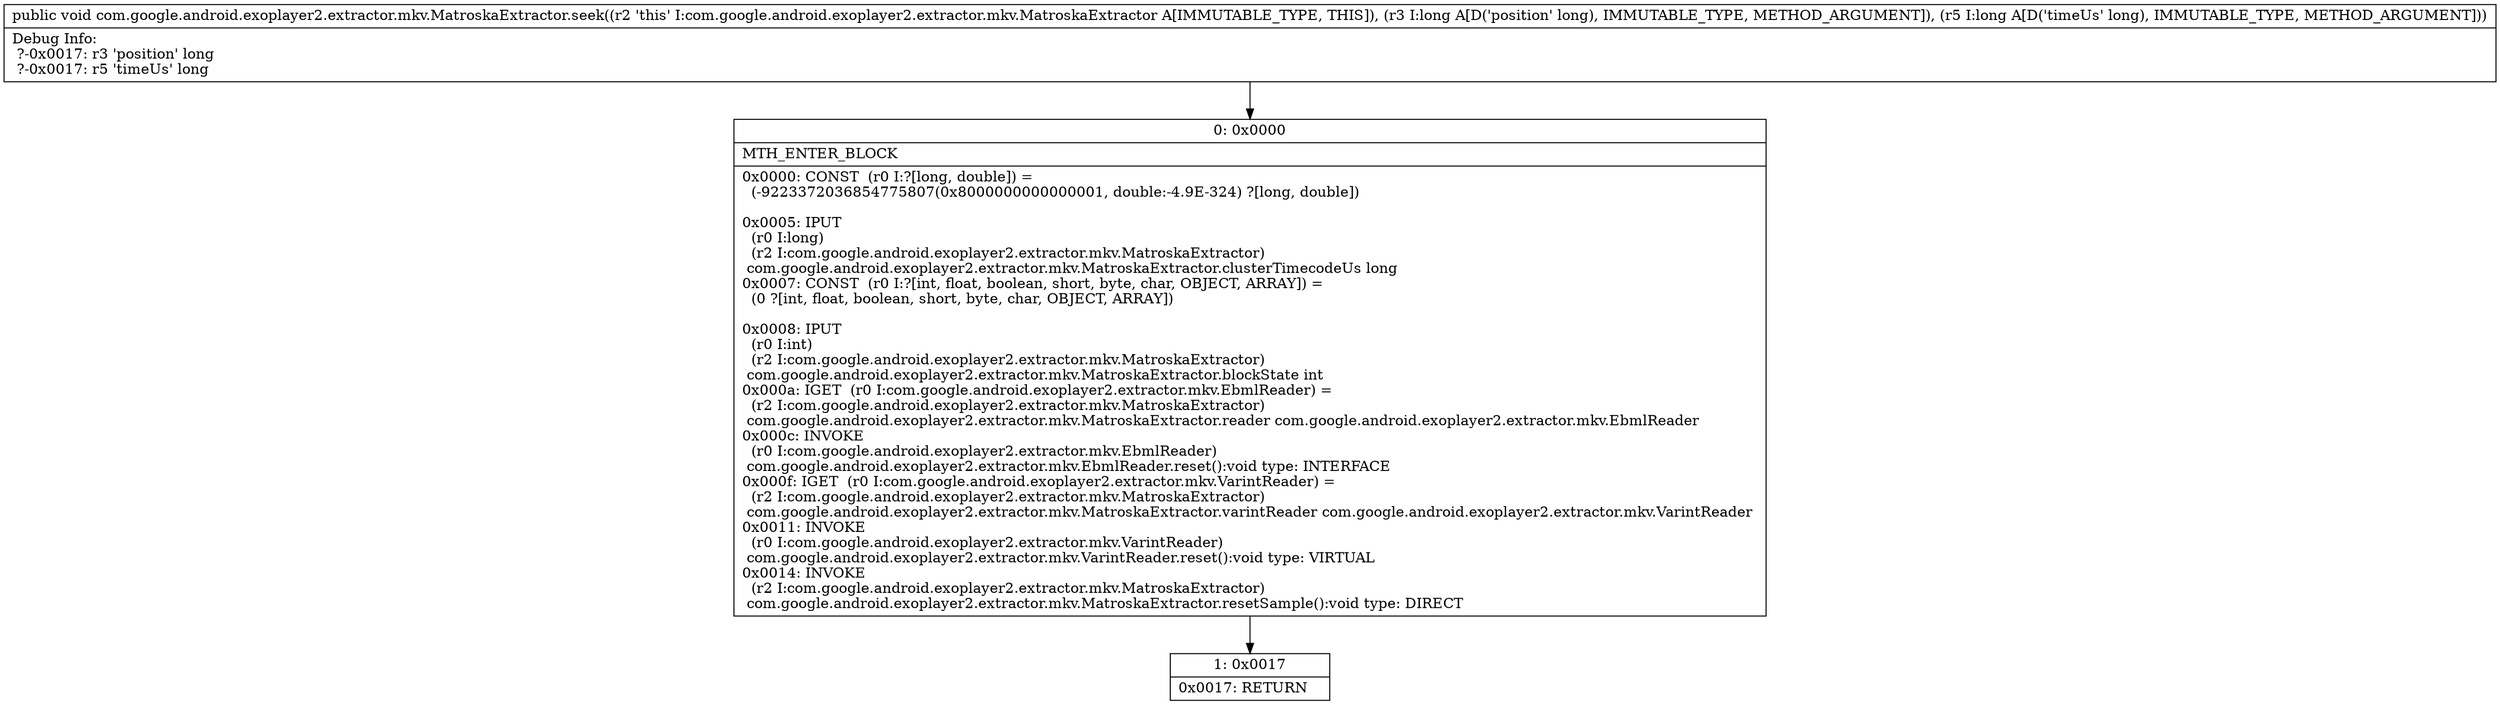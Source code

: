 digraph "CFG forcom.google.android.exoplayer2.extractor.mkv.MatroskaExtractor.seek(JJ)V" {
Node_0 [shape=record,label="{0\:\ 0x0000|MTH_ENTER_BLOCK\l|0x0000: CONST  (r0 I:?[long, double]) = \l  (\-9223372036854775807(0x8000000000000001, double:\-4.9E\-324) ?[long, double])\l \l0x0005: IPUT  \l  (r0 I:long)\l  (r2 I:com.google.android.exoplayer2.extractor.mkv.MatroskaExtractor)\l com.google.android.exoplayer2.extractor.mkv.MatroskaExtractor.clusterTimecodeUs long \l0x0007: CONST  (r0 I:?[int, float, boolean, short, byte, char, OBJECT, ARRAY]) = \l  (0 ?[int, float, boolean, short, byte, char, OBJECT, ARRAY])\l \l0x0008: IPUT  \l  (r0 I:int)\l  (r2 I:com.google.android.exoplayer2.extractor.mkv.MatroskaExtractor)\l com.google.android.exoplayer2.extractor.mkv.MatroskaExtractor.blockState int \l0x000a: IGET  (r0 I:com.google.android.exoplayer2.extractor.mkv.EbmlReader) = \l  (r2 I:com.google.android.exoplayer2.extractor.mkv.MatroskaExtractor)\l com.google.android.exoplayer2.extractor.mkv.MatroskaExtractor.reader com.google.android.exoplayer2.extractor.mkv.EbmlReader \l0x000c: INVOKE  \l  (r0 I:com.google.android.exoplayer2.extractor.mkv.EbmlReader)\l com.google.android.exoplayer2.extractor.mkv.EbmlReader.reset():void type: INTERFACE \l0x000f: IGET  (r0 I:com.google.android.exoplayer2.extractor.mkv.VarintReader) = \l  (r2 I:com.google.android.exoplayer2.extractor.mkv.MatroskaExtractor)\l com.google.android.exoplayer2.extractor.mkv.MatroskaExtractor.varintReader com.google.android.exoplayer2.extractor.mkv.VarintReader \l0x0011: INVOKE  \l  (r0 I:com.google.android.exoplayer2.extractor.mkv.VarintReader)\l com.google.android.exoplayer2.extractor.mkv.VarintReader.reset():void type: VIRTUAL \l0x0014: INVOKE  \l  (r2 I:com.google.android.exoplayer2.extractor.mkv.MatroskaExtractor)\l com.google.android.exoplayer2.extractor.mkv.MatroskaExtractor.resetSample():void type: DIRECT \l}"];
Node_1 [shape=record,label="{1\:\ 0x0017|0x0017: RETURN   \l}"];
MethodNode[shape=record,label="{public void com.google.android.exoplayer2.extractor.mkv.MatroskaExtractor.seek((r2 'this' I:com.google.android.exoplayer2.extractor.mkv.MatroskaExtractor A[IMMUTABLE_TYPE, THIS]), (r3 I:long A[D('position' long), IMMUTABLE_TYPE, METHOD_ARGUMENT]), (r5 I:long A[D('timeUs' long), IMMUTABLE_TYPE, METHOD_ARGUMENT]))  | Debug Info:\l  ?\-0x0017: r3 'position' long\l  ?\-0x0017: r5 'timeUs' long\l}"];
MethodNode -> Node_0;
Node_0 -> Node_1;
}

